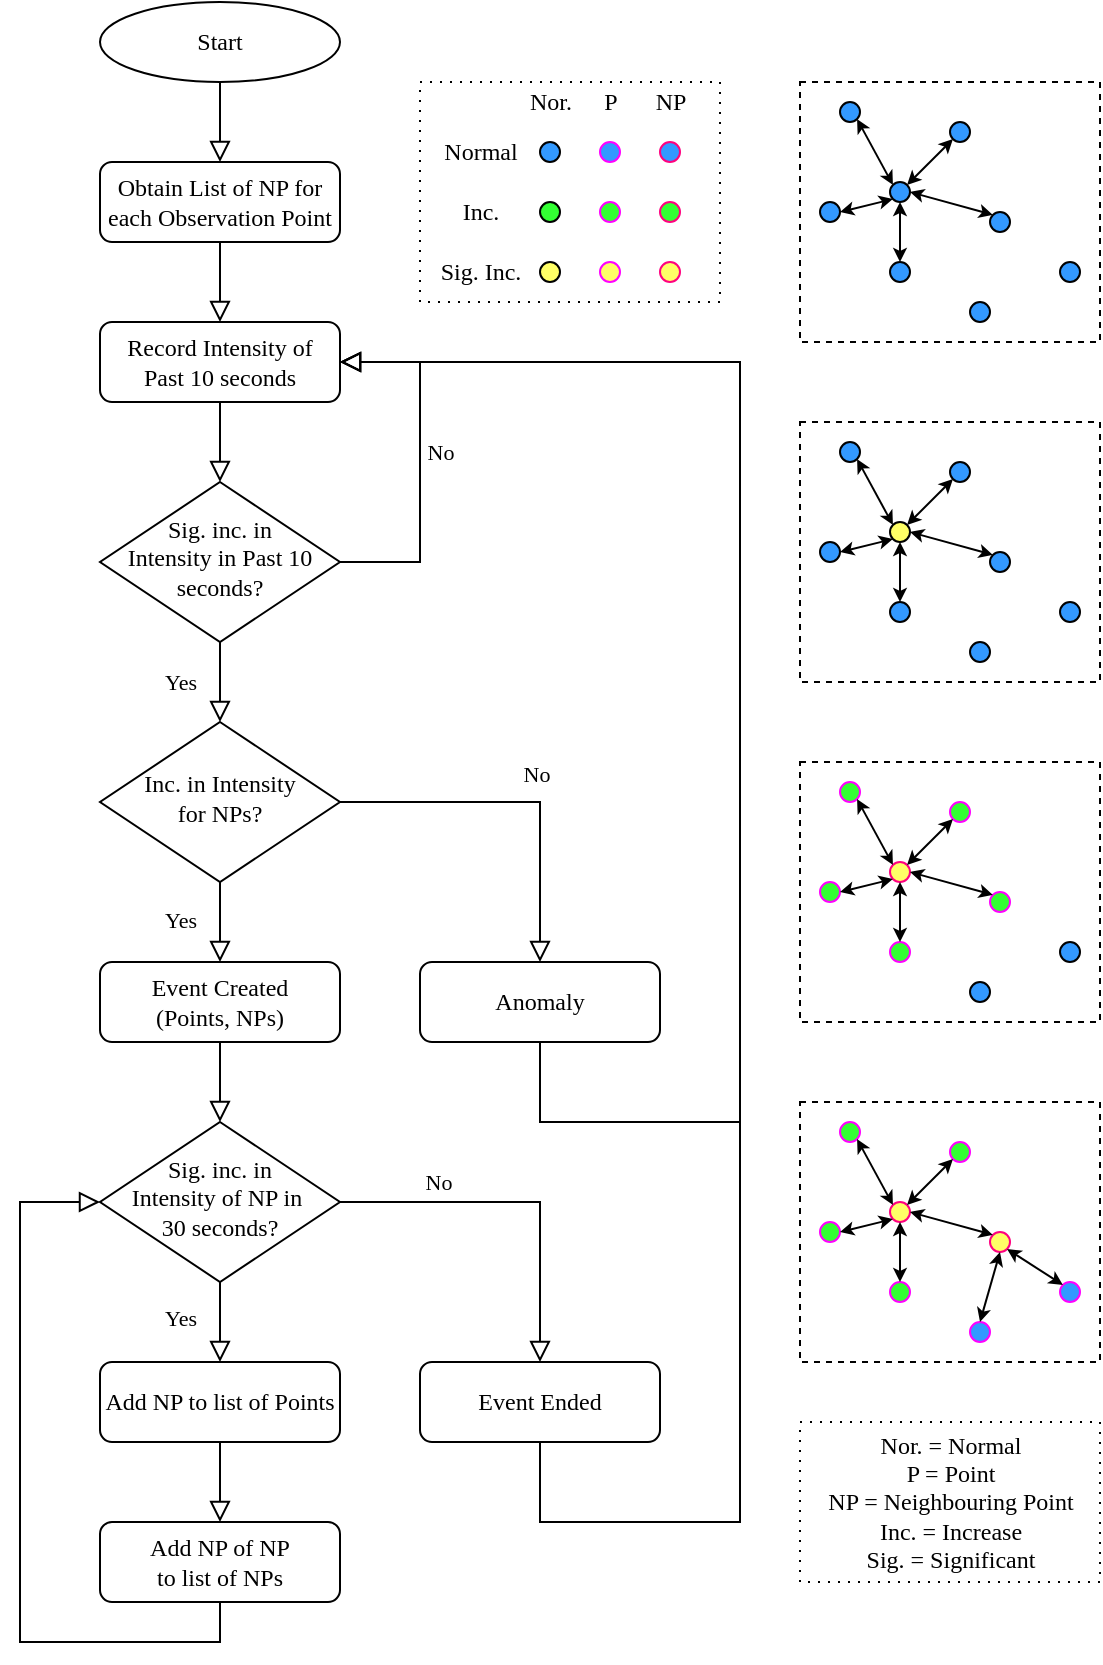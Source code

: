 <mxfile version="24.7.17">
  <diagram id="C5RBs43oDa-KdzZeNtuy" name="Page-1">
    <mxGraphModel dx="1528" dy="989" grid="1" gridSize="10" guides="1" tooltips="1" connect="1" arrows="1" fold="1" page="1" pageScale="1" pageWidth="827" pageHeight="1169" math="0" shadow="0">
      <root>
        <mxCell id="WIyWlLk6GJQsqaUBKTNV-0" />
        <mxCell id="WIyWlLk6GJQsqaUBKTNV-1" parent="WIyWlLk6GJQsqaUBKTNV-0" />
        <mxCell id="WIyWlLk6GJQsqaUBKTNV-2" value="" style="rounded=0;html=1;jettySize=auto;orthogonalLoop=1;fontSize=11;endArrow=block;endFill=0;endSize=8;strokeWidth=1;shadow=0;labelBackgroundColor=none;edgeStyle=orthogonalEdgeStyle;fontFamily=STIX;entryX=0.5;entryY=0;entryDx=0;entryDy=0;" parent="WIyWlLk6GJQsqaUBKTNV-1" source="WIyWlLk6GJQsqaUBKTNV-3" target="5LAxU9HoS0U59rmS7WPM-4" edge="1">
          <mxGeometry relative="1" as="geometry" />
        </mxCell>
        <mxCell id="WIyWlLk6GJQsqaUBKTNV-3" value="Obtain List of NP for each Observation Point" style="rounded=1;whiteSpace=wrap;html=1;fontSize=12;glass=0;strokeWidth=1;shadow=0;fontFamily=STIX;" parent="WIyWlLk6GJQsqaUBKTNV-1" vertex="1">
          <mxGeometry x="80" y="120" width="120" height="40" as="geometry" />
        </mxCell>
        <mxCell id="5LAxU9HoS0U59rmS7WPM-3" style="edgeStyle=orthogonalEdgeStyle;rounded=0;orthogonalLoop=1;jettySize=auto;html=1;exitX=1;exitY=0.5;exitDx=0;exitDy=0;entryX=1;entryY=0.5;entryDx=0;entryDy=0;fontFamily=STIX;endSize=8;endArrow=block;endFill=0;" edge="1" parent="WIyWlLk6GJQsqaUBKTNV-1" source="WIyWlLk6GJQsqaUBKTNV-6" target="5LAxU9HoS0U59rmS7WPM-4">
          <mxGeometry relative="1" as="geometry">
            <mxPoint x="320" y="240" as="targetPoint" />
            <Array as="points">
              <mxPoint x="240" y="320" />
              <mxPoint x="240" y="220" />
            </Array>
          </mxGeometry>
        </mxCell>
        <mxCell id="5LAxU9HoS0U59rmS7WPM-5" value="No" style="edgeLabel;html=1;align=center;verticalAlign=middle;resizable=0;points=[];fontFamily=STIX;" vertex="1" connectable="0" parent="5LAxU9HoS0U59rmS7WPM-3">
          <mxGeometry x="0.057" relative="1" as="geometry">
            <mxPoint x="10" as="offset" />
          </mxGeometry>
        </mxCell>
        <mxCell id="5LAxU9HoS0U59rmS7WPM-8" style="edgeStyle=orthogonalEdgeStyle;rounded=0;orthogonalLoop=1;jettySize=auto;html=1;exitX=0.5;exitY=1;exitDx=0;exitDy=0;entryX=0.5;entryY=0;entryDx=0;entryDy=0;fontFamily=STIX;endArrow=block;endFill=0;endSize=8;" edge="1" parent="WIyWlLk6GJQsqaUBKTNV-1" source="WIyWlLk6GJQsqaUBKTNV-6" target="5LAxU9HoS0U59rmS7WPM-7">
          <mxGeometry relative="1" as="geometry" />
        </mxCell>
        <mxCell id="5LAxU9HoS0U59rmS7WPM-12" value="Yes" style="edgeLabel;html=1;align=center;verticalAlign=middle;resizable=0;points=[];fontFamily=STIX;" vertex="1" connectable="0" parent="5LAxU9HoS0U59rmS7WPM-8">
          <mxGeometry x="0.043" y="2" relative="1" as="geometry">
            <mxPoint x="-22" y="-1" as="offset" />
          </mxGeometry>
        </mxCell>
        <mxCell id="WIyWlLk6GJQsqaUBKTNV-6" value="Sig. inc. in&lt;div&gt;Intensity in Past 10 seconds?&lt;/div&gt;" style="rhombus;whiteSpace=wrap;html=1;shadow=0;fontFamily=STIX;fontSize=12;align=center;strokeWidth=1;spacing=6;spacingTop=-4;" parent="WIyWlLk6GJQsqaUBKTNV-1" vertex="1">
          <mxGeometry x="80" y="280" width="120" height="80" as="geometry" />
        </mxCell>
        <mxCell id="5LAxU9HoS0U59rmS7WPM-2" style="edgeStyle=orthogonalEdgeStyle;rounded=0;orthogonalLoop=1;jettySize=auto;html=1;exitX=0.5;exitY=1;exitDx=0;exitDy=0;entryX=0.5;entryY=0;entryDx=0;entryDy=0;endArrow=block;endFill=0;endSize=8;fontFamily=STIX;" edge="1" parent="WIyWlLk6GJQsqaUBKTNV-1" source="5LAxU9HoS0U59rmS7WPM-1" target="WIyWlLk6GJQsqaUBKTNV-3">
          <mxGeometry relative="1" as="geometry" />
        </mxCell>
        <mxCell id="5LAxU9HoS0U59rmS7WPM-1" value="Start" style="ellipse;whiteSpace=wrap;html=1;fontFamily=STIX;" vertex="1" parent="WIyWlLk6GJQsqaUBKTNV-1">
          <mxGeometry x="80" y="40" width="120" height="40" as="geometry" />
        </mxCell>
        <mxCell id="5LAxU9HoS0U59rmS7WPM-6" style="edgeStyle=orthogonalEdgeStyle;rounded=0;orthogonalLoop=1;jettySize=auto;html=1;exitX=0.5;exitY=1;exitDx=0;exitDy=0;entryX=0.5;entryY=0;entryDx=0;entryDy=0;endArrow=block;endFill=0;endSize=8;fontFamily=STIX;" edge="1" parent="WIyWlLk6GJQsqaUBKTNV-1" source="5LAxU9HoS0U59rmS7WPM-4" target="WIyWlLk6GJQsqaUBKTNV-6">
          <mxGeometry relative="1" as="geometry" />
        </mxCell>
        <mxCell id="5LAxU9HoS0U59rmS7WPM-4" value="Record Intensity of&lt;div&gt;Past 10 seconds&lt;/div&gt;" style="rounded=1;whiteSpace=wrap;html=1;fontSize=12;glass=0;strokeWidth=1;shadow=0;fontFamily=STIX;" vertex="1" parent="WIyWlLk6GJQsqaUBKTNV-1">
          <mxGeometry x="80" y="200" width="120" height="40" as="geometry" />
        </mxCell>
        <mxCell id="5LAxU9HoS0U59rmS7WPM-9" style="edgeStyle=orthogonalEdgeStyle;rounded=0;orthogonalLoop=1;jettySize=auto;html=1;exitX=1;exitY=0.5;exitDx=0;exitDy=0;entryX=0.5;entryY=0;entryDx=0;entryDy=0;fontFamily=STIX;endArrow=block;endFill=0;endSize=8;" edge="1" parent="WIyWlLk6GJQsqaUBKTNV-1" source="5LAxU9HoS0U59rmS7WPM-7" target="5LAxU9HoS0U59rmS7WPM-24">
          <mxGeometry relative="1" as="geometry">
            <mxPoint x="290" y="410" as="targetPoint" />
          </mxGeometry>
        </mxCell>
        <mxCell id="5LAxU9HoS0U59rmS7WPM-14" value="No" style="edgeLabel;html=1;align=center;verticalAlign=middle;resizable=0;points=[];fontFamily=STIX;" vertex="1" connectable="0" parent="5LAxU9HoS0U59rmS7WPM-9">
          <mxGeometry x="-0.108" y="2" relative="1" as="geometry">
            <mxPoint x="17" y="-12" as="offset" />
          </mxGeometry>
        </mxCell>
        <mxCell id="5LAxU9HoS0U59rmS7WPM-10" style="edgeStyle=orthogonalEdgeStyle;rounded=0;orthogonalLoop=1;jettySize=auto;html=1;exitX=0.5;exitY=1;exitDx=0;exitDy=0;entryX=0.5;entryY=0;entryDx=0;entryDy=0;fontFamily=STIX;endArrow=block;endFill=0;endSize=8;" edge="1" parent="WIyWlLk6GJQsqaUBKTNV-1" source="5LAxU9HoS0U59rmS7WPM-7" target="5LAxU9HoS0U59rmS7WPM-11">
          <mxGeometry relative="1" as="geometry">
            <mxPoint x="139.857" y="530" as="targetPoint" />
          </mxGeometry>
        </mxCell>
        <mxCell id="5LAxU9HoS0U59rmS7WPM-13" value="Yes" style="edgeLabel;html=1;align=center;verticalAlign=middle;resizable=0;points=[];fontFamily=STIX;" vertex="1" connectable="0" parent="5LAxU9HoS0U59rmS7WPM-10">
          <mxGeometry x="-0.074" y="-1" relative="1" as="geometry">
            <mxPoint x="-19" as="offset" />
          </mxGeometry>
        </mxCell>
        <mxCell id="5LAxU9HoS0U59rmS7WPM-7" value="Inc. in Intensity&lt;div&gt;for NPs?&lt;/div&gt;" style="rhombus;whiteSpace=wrap;html=1;shadow=0;fontFamily=STIX;fontSize=12;align=center;strokeWidth=1;spacing=6;spacingTop=-4;" vertex="1" parent="WIyWlLk6GJQsqaUBKTNV-1">
          <mxGeometry x="80" y="400" width="120" height="80" as="geometry" />
        </mxCell>
        <mxCell id="5LAxU9HoS0U59rmS7WPM-19" style="edgeStyle=orthogonalEdgeStyle;rounded=0;orthogonalLoop=1;jettySize=auto;html=1;exitX=0.5;exitY=1;exitDx=0;exitDy=0;entryX=0.5;entryY=0;entryDx=0;entryDy=0;fontFamily=STIX;endArrow=block;endFill=0;endSize=8;" edge="1" parent="WIyWlLk6GJQsqaUBKTNV-1" source="5LAxU9HoS0U59rmS7WPM-11" target="5LAxU9HoS0U59rmS7WPM-16">
          <mxGeometry relative="1" as="geometry" />
        </mxCell>
        <mxCell id="5LAxU9HoS0U59rmS7WPM-11" value="Event Created&lt;div&gt;(Points, NPs)&lt;/div&gt;" style="rounded=1;whiteSpace=wrap;html=1;fontSize=12;glass=0;strokeWidth=1;shadow=0;fontFamily=STIX;" vertex="1" parent="WIyWlLk6GJQsqaUBKTNV-1">
          <mxGeometry x="80" y="520" width="120" height="40" as="geometry" />
        </mxCell>
        <mxCell id="5LAxU9HoS0U59rmS7WPM-21" style="edgeStyle=orthogonalEdgeStyle;rounded=0;orthogonalLoop=1;jettySize=auto;html=1;exitX=0.5;exitY=1;exitDx=0;exitDy=0;entryX=0.5;entryY=0;entryDx=0;entryDy=0;fontFamily=STIX;endArrow=block;endFill=0;endSize=8;" edge="1" parent="WIyWlLk6GJQsqaUBKTNV-1" source="5LAxU9HoS0U59rmS7WPM-15" target="5LAxU9HoS0U59rmS7WPM-18">
          <mxGeometry relative="1" as="geometry" />
        </mxCell>
        <mxCell id="5LAxU9HoS0U59rmS7WPM-15" value="Add NP to list of Points" style="rounded=1;whiteSpace=wrap;html=1;fontSize=12;glass=0;strokeWidth=1;shadow=0;fontFamily=STIX;" vertex="1" parent="WIyWlLk6GJQsqaUBKTNV-1">
          <mxGeometry x="80" y="720" width="120" height="40" as="geometry" />
        </mxCell>
        <mxCell id="5LAxU9HoS0U59rmS7WPM-17" style="edgeStyle=orthogonalEdgeStyle;rounded=0;orthogonalLoop=1;jettySize=auto;html=1;exitX=1;exitY=0.5;exitDx=0;exitDy=0;entryX=0.5;entryY=0;entryDx=0;entryDy=0;fontFamily=STIX;endArrow=block;endFill=0;endSize=8;" edge="1" parent="WIyWlLk6GJQsqaUBKTNV-1" source="5LAxU9HoS0U59rmS7WPM-16" target="5LAxU9HoS0U59rmS7WPM-23">
          <mxGeometry relative="1" as="geometry">
            <mxPoint x="280" y="560" as="targetPoint" />
          </mxGeometry>
        </mxCell>
        <mxCell id="5LAxU9HoS0U59rmS7WPM-26" value="No" style="edgeLabel;html=1;align=center;verticalAlign=middle;resizable=0;points=[];fontFamily=STIX;" vertex="1" connectable="0" parent="5LAxU9HoS0U59rmS7WPM-17">
          <mxGeometry x="-0.456" y="-1" relative="1" as="geometry">
            <mxPoint y="-11" as="offset" />
          </mxGeometry>
        </mxCell>
        <mxCell id="5LAxU9HoS0U59rmS7WPM-20" style="edgeStyle=orthogonalEdgeStyle;rounded=0;orthogonalLoop=1;jettySize=auto;html=1;exitX=0.5;exitY=1;exitDx=0;exitDy=0;entryX=0.5;entryY=0;entryDx=0;entryDy=0;fontFamily=STIX;endArrow=block;endFill=0;endSize=8;" edge="1" parent="WIyWlLk6GJQsqaUBKTNV-1" source="5LAxU9HoS0U59rmS7WPM-16" target="5LAxU9HoS0U59rmS7WPM-15">
          <mxGeometry relative="1" as="geometry" />
        </mxCell>
        <mxCell id="5LAxU9HoS0U59rmS7WPM-25" value="Yes" style="edgeLabel;html=1;align=center;verticalAlign=middle;resizable=0;points=[];fontFamily=STIX;" vertex="1" connectable="0" parent="5LAxU9HoS0U59rmS7WPM-20">
          <mxGeometry x="-0.1" y="-1" relative="1" as="geometry">
            <mxPoint x="-19" as="offset" />
          </mxGeometry>
        </mxCell>
        <mxCell id="5LAxU9HoS0U59rmS7WPM-16" value="Sig. inc. in&lt;div&gt;Intensity of NP in&amp;nbsp;&lt;/div&gt;&lt;div&gt;30 seconds?&lt;/div&gt;" style="rhombus;whiteSpace=wrap;html=1;shadow=0;fontFamily=STIX;fontSize=12;align=center;strokeWidth=1;spacing=6;spacingTop=-4;" vertex="1" parent="WIyWlLk6GJQsqaUBKTNV-1">
          <mxGeometry x="80" y="600" width="120" height="80" as="geometry" />
        </mxCell>
        <mxCell id="5LAxU9HoS0U59rmS7WPM-22" style="edgeStyle=orthogonalEdgeStyle;rounded=0;orthogonalLoop=1;jettySize=auto;html=1;exitX=0.5;exitY=1;exitDx=0;exitDy=0;entryX=0;entryY=0.5;entryDx=0;entryDy=0;fontFamily=STIX;endArrow=block;endFill=0;endSize=8;" edge="1" parent="WIyWlLk6GJQsqaUBKTNV-1" source="5LAxU9HoS0U59rmS7WPM-18" target="5LAxU9HoS0U59rmS7WPM-16">
          <mxGeometry relative="1" as="geometry">
            <Array as="points">
              <mxPoint x="140" y="860" />
              <mxPoint x="40" y="860" />
              <mxPoint x="40" y="640" />
            </Array>
          </mxGeometry>
        </mxCell>
        <mxCell id="5LAxU9HoS0U59rmS7WPM-18" value="Add NP of NP&lt;div&gt;to list of NPs&lt;/div&gt;" style="rounded=1;whiteSpace=wrap;html=1;fontSize=12;glass=0;strokeWidth=1;shadow=0;fontFamily=STIX;" vertex="1" parent="WIyWlLk6GJQsqaUBKTNV-1">
          <mxGeometry x="80" y="800" width="120" height="40" as="geometry" />
        </mxCell>
        <mxCell id="5LAxU9HoS0U59rmS7WPM-27" style="edgeStyle=orthogonalEdgeStyle;rounded=0;orthogonalLoop=1;jettySize=auto;html=1;exitX=0.5;exitY=1;exitDx=0;exitDy=0;entryX=1;entryY=0.5;entryDx=0;entryDy=0;fontFamily=STIX;endArrow=block;endFill=0;endSize=8;" edge="1" parent="WIyWlLk6GJQsqaUBKTNV-1" source="5LAxU9HoS0U59rmS7WPM-23" target="5LAxU9HoS0U59rmS7WPM-4">
          <mxGeometry relative="1" as="geometry">
            <Array as="points">
              <mxPoint x="300" y="800" />
              <mxPoint x="400" y="800" />
              <mxPoint x="400" y="220" />
            </Array>
          </mxGeometry>
        </mxCell>
        <mxCell id="5LAxU9HoS0U59rmS7WPM-23" value="Event Ended" style="rounded=1;whiteSpace=wrap;html=1;fontSize=12;glass=0;strokeWidth=1;shadow=0;fontFamily=STIX;" vertex="1" parent="WIyWlLk6GJQsqaUBKTNV-1">
          <mxGeometry x="240" y="720" width="120" height="40" as="geometry" />
        </mxCell>
        <mxCell id="5LAxU9HoS0U59rmS7WPM-28" style="edgeStyle=orthogonalEdgeStyle;rounded=0;orthogonalLoop=1;jettySize=auto;html=1;exitX=0.5;exitY=1;exitDx=0;exitDy=0;entryX=1;entryY=0.5;entryDx=0;entryDy=0;fontFamily=STIX;endArrow=block;endFill=0;endSize=8;" edge="1" parent="WIyWlLk6GJQsqaUBKTNV-1" source="5LAxU9HoS0U59rmS7WPM-24" target="5LAxU9HoS0U59rmS7WPM-4">
          <mxGeometry relative="1" as="geometry">
            <Array as="points">
              <mxPoint x="300" y="600" />
              <mxPoint x="400" y="600" />
              <mxPoint x="400" y="220" />
            </Array>
          </mxGeometry>
        </mxCell>
        <mxCell id="5LAxU9HoS0U59rmS7WPM-24" value="Anomaly" style="rounded=1;whiteSpace=wrap;html=1;fontSize=12;glass=0;strokeWidth=1;shadow=0;fontFamily=STIX;" vertex="1" parent="WIyWlLk6GJQsqaUBKTNV-1">
          <mxGeometry x="240" y="520" width="120" height="40" as="geometry" />
        </mxCell>
        <mxCell id="5LAxU9HoS0U59rmS7WPM-31" value="" style="ellipse;whiteSpace=wrap;html=1;aspect=fixed;fillColor=#3399FF;" vertex="1" parent="WIyWlLk6GJQsqaUBKTNV-1">
          <mxGeometry x="475" y="130" width="10" height="10" as="geometry" />
        </mxCell>
        <mxCell id="5LAxU9HoS0U59rmS7WPM-32" value="" style="ellipse;whiteSpace=wrap;html=1;aspect=fixed;fillColor=#3399FF;" vertex="1" parent="WIyWlLk6GJQsqaUBKTNV-1">
          <mxGeometry x="525" y="145" width="10" height="10" as="geometry" />
        </mxCell>
        <mxCell id="5LAxU9HoS0U59rmS7WPM-33" value="" style="ellipse;whiteSpace=wrap;html=1;aspect=fixed;fillColor=#3399FF;" vertex="1" parent="WIyWlLk6GJQsqaUBKTNV-1">
          <mxGeometry x="560" y="170" width="10" height="10" as="geometry" />
        </mxCell>
        <mxCell id="5LAxU9HoS0U59rmS7WPM-34" value="" style="ellipse;whiteSpace=wrap;html=1;aspect=fixed;fillColor=#3399FF;" vertex="1" parent="WIyWlLk6GJQsqaUBKTNV-1">
          <mxGeometry x="515" y="190" width="10" height="10" as="geometry" />
        </mxCell>
        <mxCell id="5LAxU9HoS0U59rmS7WPM-35" value="" style="ellipse;whiteSpace=wrap;html=1;aspect=fixed;fillColor=#3399FF;" vertex="1" parent="WIyWlLk6GJQsqaUBKTNV-1">
          <mxGeometry x="450" y="90" width="10" height="10" as="geometry" />
        </mxCell>
        <mxCell id="5LAxU9HoS0U59rmS7WPM-36" value="" style="ellipse;whiteSpace=wrap;html=1;aspect=fixed;fillColor=#3399FF;" vertex="1" parent="WIyWlLk6GJQsqaUBKTNV-1">
          <mxGeometry x="505" y="100" width="10" height="10" as="geometry" />
        </mxCell>
        <mxCell id="5LAxU9HoS0U59rmS7WPM-37" value="" style="ellipse;whiteSpace=wrap;html=1;aspect=fixed;fillColor=#3399FF;" vertex="1" parent="WIyWlLk6GJQsqaUBKTNV-1">
          <mxGeometry x="440" y="140" width="10" height="10" as="geometry" />
        </mxCell>
        <mxCell id="5LAxU9HoS0U59rmS7WPM-38" value="" style="ellipse;whiteSpace=wrap;html=1;aspect=fixed;fillColor=#3399FF;" vertex="1" parent="WIyWlLk6GJQsqaUBKTNV-1">
          <mxGeometry x="475" y="170" width="10" height="10" as="geometry" />
        </mxCell>
        <mxCell id="5LAxU9HoS0U59rmS7WPM-41" value="" style="endArrow=classic;startArrow=classic;html=1;rounded=0;entryX=0;entryY=1;entryDx=0;entryDy=0;exitX=1;exitY=0;exitDx=0;exitDy=0;endSize=4;startSize=4;" edge="1" parent="WIyWlLk6GJQsqaUBKTNV-1" source="5LAxU9HoS0U59rmS7WPM-31" target="5LAxU9HoS0U59rmS7WPM-36">
          <mxGeometry width="50" height="50" relative="1" as="geometry">
            <mxPoint x="260" y="360" as="sourcePoint" />
            <mxPoint x="310" y="310" as="targetPoint" />
          </mxGeometry>
        </mxCell>
        <mxCell id="5LAxU9HoS0U59rmS7WPM-42" value="" style="endArrow=classic;startArrow=classic;html=1;rounded=0;entryX=0;entryY=0;entryDx=0;entryDy=0;exitX=1;exitY=0.5;exitDx=0;exitDy=0;endSize=4;startSize=4;" edge="1" parent="WIyWlLk6GJQsqaUBKTNV-1" source="5LAxU9HoS0U59rmS7WPM-31" target="5LAxU9HoS0U59rmS7WPM-32">
          <mxGeometry width="50" height="50" relative="1" as="geometry">
            <mxPoint x="494" y="141" as="sourcePoint" />
            <mxPoint x="516" y="119" as="targetPoint" />
          </mxGeometry>
        </mxCell>
        <mxCell id="5LAxU9HoS0U59rmS7WPM-43" value="" style="endArrow=classic;startArrow=classic;html=1;rounded=0;entryX=0.5;entryY=0;entryDx=0;entryDy=0;exitX=0.5;exitY=1;exitDx=0;exitDy=0;endSize=4;startSize=4;" edge="1" parent="WIyWlLk6GJQsqaUBKTNV-1" source="5LAxU9HoS0U59rmS7WPM-31" target="5LAxU9HoS0U59rmS7WPM-38">
          <mxGeometry width="50" height="50" relative="1" as="geometry">
            <mxPoint x="495" y="145" as="sourcePoint" />
            <mxPoint x="536" y="156" as="targetPoint" />
          </mxGeometry>
        </mxCell>
        <mxCell id="5LAxU9HoS0U59rmS7WPM-44" value="" style="endArrow=classic;startArrow=classic;html=1;rounded=0;entryX=1;entryY=0.5;entryDx=0;entryDy=0;exitX=0;exitY=1;exitDx=0;exitDy=0;endSize=4;startSize=4;" edge="1" parent="WIyWlLk6GJQsqaUBKTNV-1" source="5LAxU9HoS0U59rmS7WPM-31" target="5LAxU9HoS0U59rmS7WPM-37">
          <mxGeometry width="50" height="50" relative="1" as="geometry">
            <mxPoint x="490" y="150" as="sourcePoint" />
            <mxPoint x="490" y="180" as="targetPoint" />
          </mxGeometry>
        </mxCell>
        <mxCell id="5LAxU9HoS0U59rmS7WPM-45" value="" style="endArrow=classic;startArrow=classic;html=1;rounded=0;entryX=0;entryY=0;entryDx=0;entryDy=0;exitX=1;exitY=1;exitDx=0;exitDy=0;endSize=4;startSize=4;" edge="1" parent="WIyWlLk6GJQsqaUBKTNV-1" source="5LAxU9HoS0U59rmS7WPM-35" target="5LAxU9HoS0U59rmS7WPM-31">
          <mxGeometry width="50" height="50" relative="1" as="geometry">
            <mxPoint x="475" y="110" as="sourcePoint" />
            <mxPoint x="449" y="116" as="targetPoint" />
          </mxGeometry>
        </mxCell>
        <mxCell id="5LAxU9HoS0U59rmS7WPM-60" value="" style="ellipse;whiteSpace=wrap;html=1;aspect=fixed;fillColor=#FFFF66;" vertex="1" parent="WIyWlLk6GJQsqaUBKTNV-1">
          <mxGeometry x="475" y="300" width="10" height="10" as="geometry" />
        </mxCell>
        <mxCell id="5LAxU9HoS0U59rmS7WPM-61" value="" style="ellipse;whiteSpace=wrap;html=1;aspect=fixed;fillColor=#3399FF;" vertex="1" parent="WIyWlLk6GJQsqaUBKTNV-1">
          <mxGeometry x="525" y="315" width="10" height="10" as="geometry" />
        </mxCell>
        <mxCell id="5LAxU9HoS0U59rmS7WPM-62" value="" style="ellipse;whiteSpace=wrap;html=1;aspect=fixed;fillColor=#3399FF;" vertex="1" parent="WIyWlLk6GJQsqaUBKTNV-1">
          <mxGeometry x="560" y="340" width="10" height="10" as="geometry" />
        </mxCell>
        <mxCell id="5LAxU9HoS0U59rmS7WPM-63" value="" style="ellipse;whiteSpace=wrap;html=1;aspect=fixed;fillColor=#3399FF;" vertex="1" parent="WIyWlLk6GJQsqaUBKTNV-1">
          <mxGeometry x="515" y="360" width="10" height="10" as="geometry" />
        </mxCell>
        <mxCell id="5LAxU9HoS0U59rmS7WPM-64" value="" style="ellipse;whiteSpace=wrap;html=1;aspect=fixed;fillColor=#3399FF;" vertex="1" parent="WIyWlLk6GJQsqaUBKTNV-1">
          <mxGeometry x="450" y="260" width="10" height="10" as="geometry" />
        </mxCell>
        <mxCell id="5LAxU9HoS0U59rmS7WPM-65" value="" style="ellipse;whiteSpace=wrap;html=1;aspect=fixed;fillColor=#3399FF;" vertex="1" parent="WIyWlLk6GJQsqaUBKTNV-1">
          <mxGeometry x="505" y="270" width="10" height="10" as="geometry" />
        </mxCell>
        <mxCell id="5LAxU9HoS0U59rmS7WPM-66" value="" style="ellipse;whiteSpace=wrap;html=1;aspect=fixed;fillColor=#3399FF;" vertex="1" parent="WIyWlLk6GJQsqaUBKTNV-1">
          <mxGeometry x="440" y="310" width="10" height="10" as="geometry" />
        </mxCell>
        <mxCell id="5LAxU9HoS0U59rmS7WPM-67" value="" style="ellipse;whiteSpace=wrap;html=1;aspect=fixed;fillColor=#3399FF;" vertex="1" parent="WIyWlLk6GJQsqaUBKTNV-1">
          <mxGeometry x="475" y="340" width="10" height="10" as="geometry" />
        </mxCell>
        <mxCell id="5LAxU9HoS0U59rmS7WPM-68" value="" style="endArrow=classic;startArrow=classic;html=1;rounded=0;entryX=0;entryY=1;entryDx=0;entryDy=0;exitX=1;exitY=0;exitDx=0;exitDy=0;endSize=4;startSize=4;" edge="1" parent="WIyWlLk6GJQsqaUBKTNV-1" source="5LAxU9HoS0U59rmS7WPM-60" target="5LAxU9HoS0U59rmS7WPM-65">
          <mxGeometry width="50" height="50" relative="1" as="geometry">
            <mxPoint x="260" y="530" as="sourcePoint" />
            <mxPoint x="310" y="480" as="targetPoint" />
          </mxGeometry>
        </mxCell>
        <mxCell id="5LAxU9HoS0U59rmS7WPM-69" value="" style="endArrow=classic;startArrow=classic;html=1;rounded=0;entryX=0;entryY=0;entryDx=0;entryDy=0;exitX=1;exitY=0.5;exitDx=0;exitDy=0;endSize=4;startSize=4;" edge="1" parent="WIyWlLk6GJQsqaUBKTNV-1" source="5LAxU9HoS0U59rmS7WPM-60" target="5LAxU9HoS0U59rmS7WPM-61">
          <mxGeometry width="50" height="50" relative="1" as="geometry">
            <mxPoint x="494" y="311" as="sourcePoint" />
            <mxPoint x="516" y="289" as="targetPoint" />
          </mxGeometry>
        </mxCell>
        <mxCell id="5LAxU9HoS0U59rmS7WPM-70" value="" style="endArrow=classic;startArrow=classic;html=1;rounded=0;entryX=0.5;entryY=0;entryDx=0;entryDy=0;exitX=0.5;exitY=1;exitDx=0;exitDy=0;endSize=4;startSize=4;" edge="1" parent="WIyWlLk6GJQsqaUBKTNV-1" source="5LAxU9HoS0U59rmS7WPM-60" target="5LAxU9HoS0U59rmS7WPM-67">
          <mxGeometry width="50" height="50" relative="1" as="geometry">
            <mxPoint x="495" y="315" as="sourcePoint" />
            <mxPoint x="536" y="326" as="targetPoint" />
          </mxGeometry>
        </mxCell>
        <mxCell id="5LAxU9HoS0U59rmS7WPM-71" value="" style="endArrow=classic;startArrow=classic;html=1;rounded=0;entryX=1;entryY=0.5;entryDx=0;entryDy=0;exitX=0;exitY=1;exitDx=0;exitDy=0;endSize=4;startSize=4;" edge="1" parent="WIyWlLk6GJQsqaUBKTNV-1" source="5LAxU9HoS0U59rmS7WPM-60" target="5LAxU9HoS0U59rmS7WPM-66">
          <mxGeometry width="50" height="50" relative="1" as="geometry">
            <mxPoint x="490" y="320" as="sourcePoint" />
            <mxPoint x="490" y="350" as="targetPoint" />
          </mxGeometry>
        </mxCell>
        <mxCell id="5LAxU9HoS0U59rmS7WPM-72" value="" style="endArrow=classic;startArrow=classic;html=1;rounded=0;entryX=0;entryY=0;entryDx=0;entryDy=0;exitX=1;exitY=1;exitDx=0;exitDy=0;endSize=4;startSize=4;" edge="1" parent="WIyWlLk6GJQsqaUBKTNV-1" source="5LAxU9HoS0U59rmS7WPM-64" target="5LAxU9HoS0U59rmS7WPM-60">
          <mxGeometry width="50" height="50" relative="1" as="geometry">
            <mxPoint x="475" y="280" as="sourcePoint" />
            <mxPoint x="449" y="286" as="targetPoint" />
          </mxGeometry>
        </mxCell>
        <mxCell id="5LAxU9HoS0U59rmS7WPM-73" value="" style="ellipse;whiteSpace=wrap;html=1;aspect=fixed;fillColor=#FFFF66;strokeColor=#FF0080;" vertex="1" parent="WIyWlLk6GJQsqaUBKTNV-1">
          <mxGeometry x="475" y="470" width="10" height="10" as="geometry" />
        </mxCell>
        <mxCell id="5LAxU9HoS0U59rmS7WPM-74" value="" style="ellipse;whiteSpace=wrap;html=1;aspect=fixed;fillColor=#33FF33;strokeColor=#FF00FF;" vertex="1" parent="WIyWlLk6GJQsqaUBKTNV-1">
          <mxGeometry x="525" y="485" width="10" height="10" as="geometry" />
        </mxCell>
        <mxCell id="5LAxU9HoS0U59rmS7WPM-75" value="" style="ellipse;whiteSpace=wrap;html=1;aspect=fixed;fillColor=#3399FF;" vertex="1" parent="WIyWlLk6GJQsqaUBKTNV-1">
          <mxGeometry x="560" y="510" width="10" height="10" as="geometry" />
        </mxCell>
        <mxCell id="5LAxU9HoS0U59rmS7WPM-76" value="" style="ellipse;whiteSpace=wrap;html=1;aspect=fixed;fillColor=#3399FF;" vertex="1" parent="WIyWlLk6GJQsqaUBKTNV-1">
          <mxGeometry x="515" y="530" width="10" height="10" as="geometry" />
        </mxCell>
        <mxCell id="5LAxU9HoS0U59rmS7WPM-77" value="" style="ellipse;whiteSpace=wrap;html=1;aspect=fixed;fillColor=#33FF33;strokeColor=#FF00FF;" vertex="1" parent="WIyWlLk6GJQsqaUBKTNV-1">
          <mxGeometry x="450" y="430" width="10" height="10" as="geometry" />
        </mxCell>
        <mxCell id="5LAxU9HoS0U59rmS7WPM-78" value="" style="ellipse;whiteSpace=wrap;html=1;aspect=fixed;fillColor=#33FF33;strokeColor=#FF00FF;" vertex="1" parent="WIyWlLk6GJQsqaUBKTNV-1">
          <mxGeometry x="505" y="440" width="10" height="10" as="geometry" />
        </mxCell>
        <mxCell id="5LAxU9HoS0U59rmS7WPM-79" value="" style="ellipse;whiteSpace=wrap;html=1;aspect=fixed;fillColor=#33FF33;strokeColor=#FF00FF;" vertex="1" parent="WIyWlLk6GJQsqaUBKTNV-1">
          <mxGeometry x="440" y="480" width="10" height="10" as="geometry" />
        </mxCell>
        <mxCell id="5LAxU9HoS0U59rmS7WPM-80" value="" style="ellipse;whiteSpace=wrap;html=1;aspect=fixed;fillColor=#33FF33;strokeColor=#FF00FF;" vertex="1" parent="WIyWlLk6GJQsqaUBKTNV-1">
          <mxGeometry x="475" y="510" width="10" height="10" as="geometry" />
        </mxCell>
        <mxCell id="5LAxU9HoS0U59rmS7WPM-81" value="" style="endArrow=classic;startArrow=classic;html=1;rounded=0;entryX=0;entryY=1;entryDx=0;entryDy=0;exitX=1;exitY=0;exitDx=0;exitDy=0;endSize=4;startSize=4;" edge="1" parent="WIyWlLk6GJQsqaUBKTNV-1" source="5LAxU9HoS0U59rmS7WPM-73" target="5LAxU9HoS0U59rmS7WPM-78">
          <mxGeometry width="50" height="50" relative="1" as="geometry">
            <mxPoint x="260" y="700" as="sourcePoint" />
            <mxPoint x="310" y="650" as="targetPoint" />
          </mxGeometry>
        </mxCell>
        <mxCell id="5LAxU9HoS0U59rmS7WPM-82" value="" style="endArrow=classic;startArrow=classic;html=1;rounded=0;entryX=0;entryY=0;entryDx=0;entryDy=0;exitX=1;exitY=0.5;exitDx=0;exitDy=0;endSize=4;startSize=4;" edge="1" parent="WIyWlLk6GJQsqaUBKTNV-1" source="5LAxU9HoS0U59rmS7WPM-73" target="5LAxU9HoS0U59rmS7WPM-74">
          <mxGeometry width="50" height="50" relative="1" as="geometry">
            <mxPoint x="494" y="481" as="sourcePoint" />
            <mxPoint x="516" y="459" as="targetPoint" />
          </mxGeometry>
        </mxCell>
        <mxCell id="5LAxU9HoS0U59rmS7WPM-83" value="" style="endArrow=classic;startArrow=classic;html=1;rounded=0;entryX=0.5;entryY=0;entryDx=0;entryDy=0;exitX=0.5;exitY=1;exitDx=0;exitDy=0;endSize=4;startSize=4;" edge="1" parent="WIyWlLk6GJQsqaUBKTNV-1" source="5LAxU9HoS0U59rmS7WPM-73" target="5LAxU9HoS0U59rmS7WPM-80">
          <mxGeometry width="50" height="50" relative="1" as="geometry">
            <mxPoint x="495" y="485" as="sourcePoint" />
            <mxPoint x="536" y="496" as="targetPoint" />
          </mxGeometry>
        </mxCell>
        <mxCell id="5LAxU9HoS0U59rmS7WPM-84" value="" style="endArrow=classic;startArrow=classic;html=1;rounded=0;entryX=1;entryY=0.5;entryDx=0;entryDy=0;exitX=0;exitY=1;exitDx=0;exitDy=0;endSize=4;startSize=4;" edge="1" parent="WIyWlLk6GJQsqaUBKTNV-1" source="5LAxU9HoS0U59rmS7WPM-73" target="5LAxU9HoS0U59rmS7WPM-79">
          <mxGeometry width="50" height="50" relative="1" as="geometry">
            <mxPoint x="490" y="490" as="sourcePoint" />
            <mxPoint x="490" y="520" as="targetPoint" />
          </mxGeometry>
        </mxCell>
        <mxCell id="5LAxU9HoS0U59rmS7WPM-85" value="" style="endArrow=classic;startArrow=classic;html=1;rounded=0;entryX=0;entryY=0;entryDx=0;entryDy=0;exitX=1;exitY=1;exitDx=0;exitDy=0;endSize=4;startSize=4;" edge="1" parent="WIyWlLk6GJQsqaUBKTNV-1" source="5LAxU9HoS0U59rmS7WPM-77" target="5LAxU9HoS0U59rmS7WPM-73">
          <mxGeometry width="50" height="50" relative="1" as="geometry">
            <mxPoint x="475" y="450" as="sourcePoint" />
            <mxPoint x="449" y="456" as="targetPoint" />
          </mxGeometry>
        </mxCell>
        <mxCell id="5LAxU9HoS0U59rmS7WPM-99" value="" style="ellipse;whiteSpace=wrap;html=1;aspect=fixed;fillColor=#FFFF66;strokeColor=#FF0080;" vertex="1" parent="WIyWlLk6GJQsqaUBKTNV-1">
          <mxGeometry x="475" y="640" width="10" height="10" as="geometry" />
        </mxCell>
        <mxCell id="5LAxU9HoS0U59rmS7WPM-100" value="" style="ellipse;whiteSpace=wrap;html=1;aspect=fixed;fillColor=#FFFF66;strokeColor=#FF0080;" vertex="1" parent="WIyWlLk6GJQsqaUBKTNV-1">
          <mxGeometry x="525" y="655" width="10" height="10" as="geometry" />
        </mxCell>
        <mxCell id="5LAxU9HoS0U59rmS7WPM-101" value="" style="ellipse;whiteSpace=wrap;html=1;aspect=fixed;fillColor=#3399FF;strokeColor=#FF00FF;" vertex="1" parent="WIyWlLk6GJQsqaUBKTNV-1">
          <mxGeometry x="560" y="680" width="10" height="10" as="geometry" />
        </mxCell>
        <mxCell id="5LAxU9HoS0U59rmS7WPM-102" value="" style="ellipse;whiteSpace=wrap;html=1;aspect=fixed;fillColor=#3399FF;strokeColor=#FF00FF;" vertex="1" parent="WIyWlLk6GJQsqaUBKTNV-1">
          <mxGeometry x="515" y="700" width="10" height="10" as="geometry" />
        </mxCell>
        <mxCell id="5LAxU9HoS0U59rmS7WPM-103" value="" style="ellipse;whiteSpace=wrap;html=1;aspect=fixed;fillColor=#33FF33;strokeColor=#FF00FF;" vertex="1" parent="WIyWlLk6GJQsqaUBKTNV-1">
          <mxGeometry x="450" y="600" width="10" height="10" as="geometry" />
        </mxCell>
        <mxCell id="5LAxU9HoS0U59rmS7WPM-104" value="" style="ellipse;whiteSpace=wrap;html=1;aspect=fixed;fillColor=#33FF33;strokeColor=#FF00FF;" vertex="1" parent="WIyWlLk6GJQsqaUBKTNV-1">
          <mxGeometry x="505" y="610" width="10" height="10" as="geometry" />
        </mxCell>
        <mxCell id="5LAxU9HoS0U59rmS7WPM-105" value="" style="ellipse;whiteSpace=wrap;html=1;aspect=fixed;fillColor=#33FF33;strokeColor=#FF00FF;" vertex="1" parent="WIyWlLk6GJQsqaUBKTNV-1">
          <mxGeometry x="440" y="650" width="10" height="10" as="geometry" />
        </mxCell>
        <mxCell id="5LAxU9HoS0U59rmS7WPM-106" value="" style="ellipse;whiteSpace=wrap;html=1;aspect=fixed;fillColor=#33FF33;strokeColor=#FF00FF;" vertex="1" parent="WIyWlLk6GJQsqaUBKTNV-1">
          <mxGeometry x="475" y="680" width="10" height="10" as="geometry" />
        </mxCell>
        <mxCell id="5LAxU9HoS0U59rmS7WPM-107" value="" style="endArrow=classic;startArrow=classic;html=1;rounded=0;entryX=0;entryY=1;entryDx=0;entryDy=0;exitX=1;exitY=0;exitDx=0;exitDy=0;endSize=4;startSize=4;" edge="1" parent="WIyWlLk6GJQsqaUBKTNV-1" source="5LAxU9HoS0U59rmS7WPM-99" target="5LAxU9HoS0U59rmS7WPM-104">
          <mxGeometry width="50" height="50" relative="1" as="geometry">
            <mxPoint x="260" y="870" as="sourcePoint" />
            <mxPoint x="310" y="820" as="targetPoint" />
          </mxGeometry>
        </mxCell>
        <mxCell id="5LAxU9HoS0U59rmS7WPM-108" value="" style="endArrow=classic;startArrow=classic;html=1;rounded=0;entryX=0;entryY=0;entryDx=0;entryDy=0;exitX=1;exitY=0.5;exitDx=0;exitDy=0;endSize=4;startSize=4;" edge="1" parent="WIyWlLk6GJQsqaUBKTNV-1" source="5LAxU9HoS0U59rmS7WPM-99" target="5LAxU9HoS0U59rmS7WPM-100">
          <mxGeometry width="50" height="50" relative="1" as="geometry">
            <mxPoint x="494" y="651" as="sourcePoint" />
            <mxPoint x="516" y="629" as="targetPoint" />
          </mxGeometry>
        </mxCell>
        <mxCell id="5LAxU9HoS0U59rmS7WPM-109" value="" style="endArrow=classic;startArrow=classic;html=1;rounded=0;entryX=0.5;entryY=0;entryDx=0;entryDy=0;exitX=0.5;exitY=1;exitDx=0;exitDy=0;endSize=4;startSize=4;" edge="1" parent="WIyWlLk6GJQsqaUBKTNV-1" source="5LAxU9HoS0U59rmS7WPM-99" target="5LAxU9HoS0U59rmS7WPM-106">
          <mxGeometry width="50" height="50" relative="1" as="geometry">
            <mxPoint x="495" y="655" as="sourcePoint" />
            <mxPoint x="536" y="666" as="targetPoint" />
          </mxGeometry>
        </mxCell>
        <mxCell id="5LAxU9HoS0U59rmS7WPM-110" value="" style="endArrow=classic;startArrow=classic;html=1;rounded=0;entryX=1;entryY=0.5;entryDx=0;entryDy=0;exitX=0;exitY=1;exitDx=0;exitDy=0;endSize=4;startSize=4;" edge="1" parent="WIyWlLk6GJQsqaUBKTNV-1" source="5LAxU9HoS0U59rmS7WPM-99" target="5LAxU9HoS0U59rmS7WPM-105">
          <mxGeometry width="50" height="50" relative="1" as="geometry">
            <mxPoint x="490" y="660" as="sourcePoint" />
            <mxPoint x="490" y="690" as="targetPoint" />
          </mxGeometry>
        </mxCell>
        <mxCell id="5LAxU9HoS0U59rmS7WPM-111" value="" style="endArrow=classic;startArrow=classic;html=1;rounded=0;entryX=0;entryY=0;entryDx=0;entryDy=0;exitX=1;exitY=1;exitDx=0;exitDy=0;endSize=4;startSize=4;" edge="1" parent="WIyWlLk6GJQsqaUBKTNV-1" source="5LAxU9HoS0U59rmS7WPM-103" target="5LAxU9HoS0U59rmS7WPM-99">
          <mxGeometry width="50" height="50" relative="1" as="geometry">
            <mxPoint x="475" y="620" as="sourcePoint" />
            <mxPoint x="449" y="626" as="targetPoint" />
          </mxGeometry>
        </mxCell>
        <mxCell id="5LAxU9HoS0U59rmS7WPM-112" value="" style="endArrow=classic;startArrow=classic;html=1;rounded=0;entryX=0;entryY=0;entryDx=0;entryDy=0;exitX=1;exitY=1;exitDx=0;exitDy=0;endSize=4;startSize=4;" edge="1" parent="WIyWlLk6GJQsqaUBKTNV-1" source="5LAxU9HoS0U59rmS7WPM-100" target="5LAxU9HoS0U59rmS7WPM-101">
          <mxGeometry width="50" height="50" relative="1" as="geometry">
            <mxPoint x="495" y="655" as="sourcePoint" />
            <mxPoint x="536" y="666" as="targetPoint" />
          </mxGeometry>
        </mxCell>
        <mxCell id="5LAxU9HoS0U59rmS7WPM-113" value="" style="endArrow=classic;startArrow=classic;html=1;rounded=0;entryX=0.5;entryY=0;entryDx=0;entryDy=0;exitX=0.5;exitY=1;exitDx=0;exitDy=0;endSize=4;startSize=4;" edge="1" parent="WIyWlLk6GJQsqaUBKTNV-1" source="5LAxU9HoS0U59rmS7WPM-100" target="5LAxU9HoS0U59rmS7WPM-102">
          <mxGeometry width="50" height="50" relative="1" as="geometry">
            <mxPoint x="544" y="674" as="sourcePoint" />
            <mxPoint x="571" y="691" as="targetPoint" />
          </mxGeometry>
        </mxCell>
        <mxCell id="5LAxU9HoS0U59rmS7WPM-114" value="" style="ellipse;whiteSpace=wrap;html=1;aspect=fixed;fillColor=#3399FF;fontFamily=STIX;" vertex="1" parent="WIyWlLk6GJQsqaUBKTNV-1">
          <mxGeometry x="300" y="110" width="10" height="10" as="geometry" />
        </mxCell>
        <mxCell id="5LAxU9HoS0U59rmS7WPM-115" value="" style="ellipse;whiteSpace=wrap;html=1;aspect=fixed;fillColor=#FFFF66;fontFamily=STIX;" vertex="1" parent="WIyWlLk6GJQsqaUBKTNV-1">
          <mxGeometry x="300" y="170" width="10" height="10" as="geometry" />
        </mxCell>
        <mxCell id="5LAxU9HoS0U59rmS7WPM-117" value="" style="ellipse;whiteSpace=wrap;html=1;aspect=fixed;fillColor=#33FF33;strokeColor=#000000;fontFamily=STIX;" vertex="1" parent="WIyWlLk6GJQsqaUBKTNV-1">
          <mxGeometry x="300" y="140" width="10" height="10" as="geometry" />
        </mxCell>
        <mxCell id="5LAxU9HoS0U59rmS7WPM-118" value="" style="ellipse;whiteSpace=wrap;html=1;aspect=fixed;fillColor=#FFFF66;strokeColor=#FF0080;fontFamily=STIX;" vertex="1" parent="WIyWlLk6GJQsqaUBKTNV-1">
          <mxGeometry x="360" y="170" width="10" height="10" as="geometry" />
        </mxCell>
        <mxCell id="5LAxU9HoS0U59rmS7WPM-119" value="" style="ellipse;whiteSpace=wrap;html=1;aspect=fixed;fillColor=#3399FF;strokeColor=#FF00FF;fontFamily=STIX;" vertex="1" parent="WIyWlLk6GJQsqaUBKTNV-1">
          <mxGeometry x="330" y="110" width="10" height="10" as="geometry" />
        </mxCell>
        <mxCell id="5LAxU9HoS0U59rmS7WPM-120" value="" style="ellipse;whiteSpace=wrap;html=1;aspect=fixed;fillColor=#33FF33;strokeColor=#FF00FF;fontFamily=STIX;" vertex="1" parent="WIyWlLk6GJQsqaUBKTNV-1">
          <mxGeometry x="330" y="140" width="10" height="10" as="geometry" />
        </mxCell>
        <mxCell id="5LAxU9HoS0U59rmS7WPM-122" value="" style="ellipse;whiteSpace=wrap;html=1;aspect=fixed;fillColor=#3399FF;strokeColor=#FF0080;fontFamily=STIX;" vertex="1" parent="WIyWlLk6GJQsqaUBKTNV-1">
          <mxGeometry x="360" y="110" width="10" height="10" as="geometry" />
        </mxCell>
        <mxCell id="5LAxU9HoS0U59rmS7WPM-123" value="" style="ellipse;whiteSpace=wrap;html=1;aspect=fixed;fillColor=#33FF33;strokeColor=#FF0080;fontFamily=STIX;" vertex="1" parent="WIyWlLk6GJQsqaUBKTNV-1">
          <mxGeometry x="360" y="140" width="10" height="10" as="geometry" />
        </mxCell>
        <mxCell id="5LAxU9HoS0U59rmS7WPM-124" value="" style="ellipse;whiteSpace=wrap;html=1;aspect=fixed;fillColor=#FFFF66;strokeColor=#FF00FF;fontFamily=STIX;" vertex="1" parent="WIyWlLk6GJQsqaUBKTNV-1">
          <mxGeometry x="330" y="170" width="10" height="10" as="geometry" />
        </mxCell>
        <mxCell id="5LAxU9HoS0U59rmS7WPM-125" value="Normal" style="text;html=1;align=center;verticalAlign=middle;resizable=0;points=[];autosize=1;strokeColor=none;fillColor=none;fontFamily=STIX;" vertex="1" parent="WIyWlLk6GJQsqaUBKTNV-1">
          <mxGeometry x="240" y="100" width="60" height="30" as="geometry" />
        </mxCell>
        <mxCell id="5LAxU9HoS0U59rmS7WPM-126" value="Inc." style="text;html=1;align=center;verticalAlign=middle;resizable=0;points=[];autosize=1;strokeColor=none;fillColor=none;fontFamily=STIX;" vertex="1" parent="WIyWlLk6GJQsqaUBKTNV-1">
          <mxGeometry x="250" y="130" width="40" height="30" as="geometry" />
        </mxCell>
        <mxCell id="5LAxU9HoS0U59rmS7WPM-127" value="Sig. Inc." style="text;html=1;align=center;verticalAlign=middle;resizable=0;points=[];autosize=1;strokeColor=none;fillColor=none;fontFamily=STIX;" vertex="1" parent="WIyWlLk6GJQsqaUBKTNV-1">
          <mxGeometry x="240" y="160" width="60" height="30" as="geometry" />
        </mxCell>
        <mxCell id="5LAxU9HoS0U59rmS7WPM-128" value="Nor." style="text;html=1;align=center;verticalAlign=middle;resizable=0;points=[];autosize=1;strokeColor=none;fillColor=none;fontFamily=STIX;" vertex="1" parent="WIyWlLk6GJQsqaUBKTNV-1">
          <mxGeometry x="285" y="75" width="40" height="30" as="geometry" />
        </mxCell>
        <mxCell id="5LAxU9HoS0U59rmS7WPM-129" value="P" style="text;html=1;align=center;verticalAlign=middle;resizable=0;points=[];autosize=1;strokeColor=none;fillColor=none;fontFamily=STIX;" vertex="1" parent="WIyWlLk6GJQsqaUBKTNV-1">
          <mxGeometry x="320" y="75" width="30" height="30" as="geometry" />
        </mxCell>
        <mxCell id="5LAxU9HoS0U59rmS7WPM-130" value="NP" style="text;html=1;align=center;verticalAlign=middle;resizable=0;points=[];autosize=1;strokeColor=none;fillColor=none;fontFamily=STIX;" vertex="1" parent="WIyWlLk6GJQsqaUBKTNV-1">
          <mxGeometry x="345" y="75" width="40" height="30" as="geometry" />
        </mxCell>
        <mxCell id="5LAxU9HoS0U59rmS7WPM-131" value="Nor. = Normal&lt;div&gt;P = Point&lt;/div&gt;&lt;div&gt;NP = Neighbouring Point&lt;/div&gt;&lt;div&gt;Inc. = Increase&lt;/div&gt;&lt;div&gt;Sig. = Significant&lt;/div&gt;" style="text;html=1;align=center;verticalAlign=middle;resizable=0;points=[];autosize=1;strokeColor=default;fillColor=none;fontFamily=STIX;dashed=1;dashPattern=1 4;" vertex="1" parent="WIyWlLk6GJQsqaUBKTNV-1">
          <mxGeometry x="430" y="750" width="150" height="80" as="geometry" />
        </mxCell>
        <mxCell id="5LAxU9HoS0U59rmS7WPM-132" value="" style="rounded=0;whiteSpace=wrap;html=1;fillColor=none;dashed=1;dashPattern=1 4;" vertex="1" parent="WIyWlLk6GJQsqaUBKTNV-1">
          <mxGeometry x="240" y="80" width="150" height="110" as="geometry" />
        </mxCell>
        <mxCell id="5LAxU9HoS0U59rmS7WPM-133" value="" style="rounded=0;whiteSpace=wrap;html=1;fillColor=none;dashed=1;" vertex="1" parent="WIyWlLk6GJQsqaUBKTNV-1">
          <mxGeometry x="430" y="80" width="150" height="130" as="geometry" />
        </mxCell>
        <mxCell id="5LAxU9HoS0U59rmS7WPM-134" value="" style="rounded=0;whiteSpace=wrap;html=1;fillColor=none;dashed=1;" vertex="1" parent="WIyWlLk6GJQsqaUBKTNV-1">
          <mxGeometry x="430" y="250" width="150" height="130" as="geometry" />
        </mxCell>
        <mxCell id="5LAxU9HoS0U59rmS7WPM-135" value="" style="rounded=0;whiteSpace=wrap;html=1;fillColor=none;dashed=1;" vertex="1" parent="WIyWlLk6GJQsqaUBKTNV-1">
          <mxGeometry x="430" y="420" width="150" height="130" as="geometry" />
        </mxCell>
        <mxCell id="5LAxU9HoS0U59rmS7WPM-136" value="" style="rounded=0;whiteSpace=wrap;html=1;fillColor=none;dashed=1;" vertex="1" parent="WIyWlLk6GJQsqaUBKTNV-1">
          <mxGeometry x="430" y="590" width="150" height="130" as="geometry" />
        </mxCell>
      </root>
    </mxGraphModel>
  </diagram>
</mxfile>
